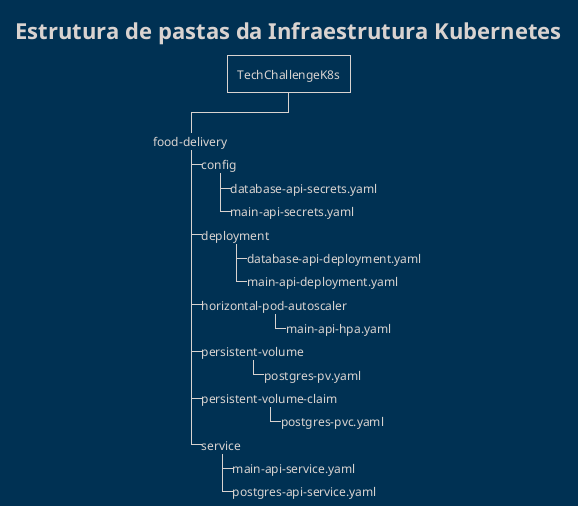 @startwbs ProjectFolderStructure

!theme blueprint

title
    Estrutura de pastas da Infraestrutura Kubernetes
end title

* TechChallengeK8s
**_ food-delivery
***_ config
****_ database-api-secrets.yaml
****_ main-api-secrets.yaml
***_ deployment
****_ database-api-deployment.yaml
****_ main-api-deployment.yaml
***_ horizontal-pod-autoscaler
****_ main-api-hpa.yaml
***_ persistent-volume
****_ postgres-pv.yaml
***_ persistent-volume-claim
****_ postgres-pvc.yaml
***_ service
****_ main-api-service.yaml
****_ postgres-api-service.yaml

@endwbs
